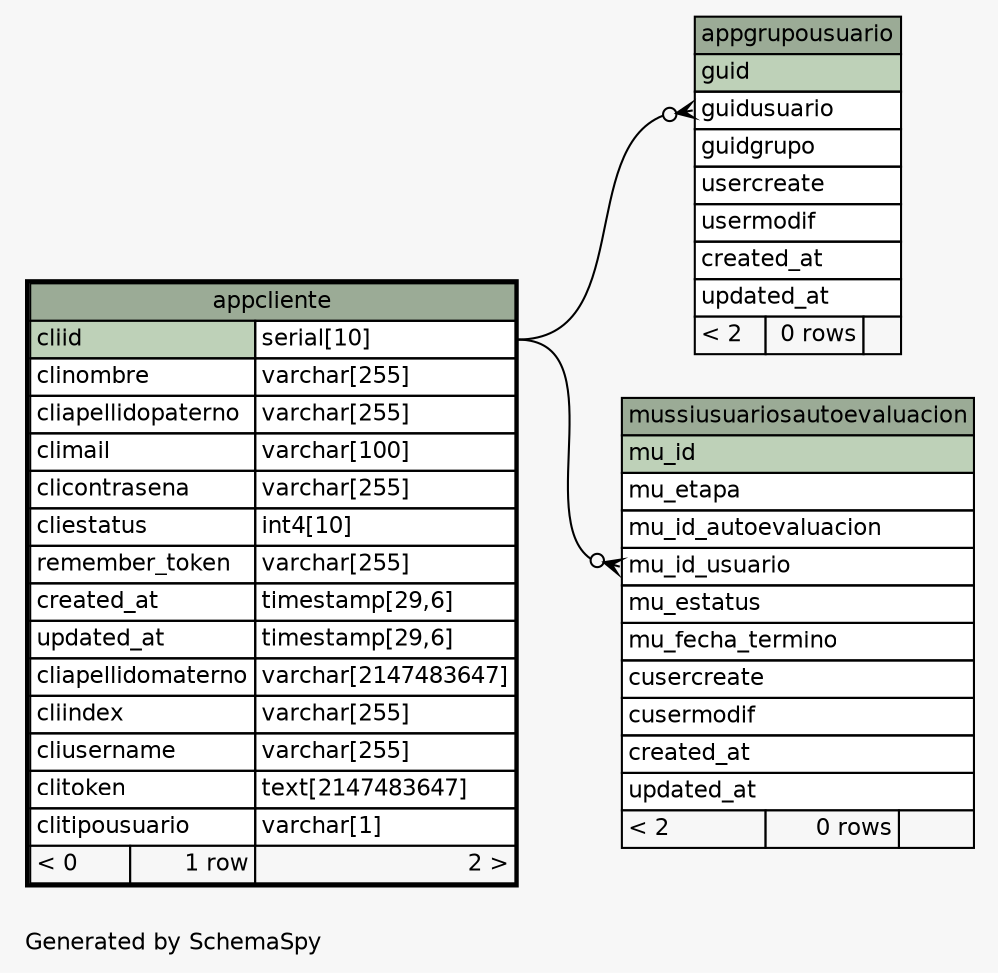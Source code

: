 // dot 2.38.0 on Mac OS X 10.11.1
// SchemaSpy rev 590
digraph "oneDegreeRelationshipsDiagram" {
  graph [
    rankdir="RL"
    bgcolor="#f7f7f7"
    label="\nGenerated by SchemaSpy"
    labeljust="l"
    nodesep="0.18"
    ranksep="0.46"
    fontname="Helvetica"
    fontsize="11"
  ];
  node [
    fontname="Helvetica"
    fontsize="11"
    shape="plaintext"
  ];
  edge [
    arrowsize="0.8"
  ];
  "appgrupousuario":"guidusuario":w -> "appcliente":"cliid.type":e [arrowhead=none dir=back arrowtail=crowodot];
  "mussiusuariosautoevaluacion":"mu_id_usuario":w -> "appcliente":"cliid.type":e [arrowhead=none dir=back arrowtail=crowodot];
  "appcliente" [
    label=<
    <TABLE BORDER="2" CELLBORDER="1" CELLSPACING="0" BGCOLOR="#ffffff">
      <TR><TD COLSPAN="3" BGCOLOR="#9bab96" ALIGN="CENTER">appcliente</TD></TR>
      <TR><TD PORT="cliid" COLSPAN="2" BGCOLOR="#bed1b8" ALIGN="LEFT">cliid</TD><TD PORT="cliid.type" ALIGN="LEFT">serial[10]</TD></TR>
      <TR><TD PORT="clinombre" COLSPAN="2" ALIGN="LEFT">clinombre</TD><TD PORT="clinombre.type" ALIGN="LEFT">varchar[255]</TD></TR>
      <TR><TD PORT="cliapellidopaterno" COLSPAN="2" ALIGN="LEFT">cliapellidopaterno</TD><TD PORT="cliapellidopaterno.type" ALIGN="LEFT">varchar[255]</TD></TR>
      <TR><TD PORT="climail" COLSPAN="2" ALIGN="LEFT">climail</TD><TD PORT="climail.type" ALIGN="LEFT">varchar[100]</TD></TR>
      <TR><TD PORT="clicontrasena" COLSPAN="2" ALIGN="LEFT">clicontrasena</TD><TD PORT="clicontrasena.type" ALIGN="LEFT">varchar[255]</TD></TR>
      <TR><TD PORT="cliestatus" COLSPAN="2" ALIGN="LEFT">cliestatus</TD><TD PORT="cliestatus.type" ALIGN="LEFT">int4[10]</TD></TR>
      <TR><TD PORT="remember_token" COLSPAN="2" ALIGN="LEFT">remember_token</TD><TD PORT="remember_token.type" ALIGN="LEFT">varchar[255]</TD></TR>
      <TR><TD PORT="created_at" COLSPAN="2" ALIGN="LEFT">created_at</TD><TD PORT="created_at.type" ALIGN="LEFT">timestamp[29,6]</TD></TR>
      <TR><TD PORT="updated_at" COLSPAN="2" ALIGN="LEFT">updated_at</TD><TD PORT="updated_at.type" ALIGN="LEFT">timestamp[29,6]</TD></TR>
      <TR><TD PORT="cliapellidomaterno" COLSPAN="2" ALIGN="LEFT">cliapellidomaterno</TD><TD PORT="cliapellidomaterno.type" ALIGN="LEFT">varchar[2147483647]</TD></TR>
      <TR><TD PORT="cliindex" COLSPAN="2" ALIGN="LEFT">cliindex</TD><TD PORT="cliindex.type" ALIGN="LEFT">varchar[255]</TD></TR>
      <TR><TD PORT="cliusername" COLSPAN="2" ALIGN="LEFT">cliusername</TD><TD PORT="cliusername.type" ALIGN="LEFT">varchar[255]</TD></TR>
      <TR><TD PORT="clitoken" COLSPAN="2" ALIGN="LEFT">clitoken</TD><TD PORT="clitoken.type" ALIGN="LEFT">text[2147483647]</TD></TR>
      <TR><TD PORT="clitipousuario" COLSPAN="2" ALIGN="LEFT">clitipousuario</TD><TD PORT="clitipousuario.type" ALIGN="LEFT">varchar[1]</TD></TR>
      <TR><TD ALIGN="LEFT" BGCOLOR="#f7f7f7">&lt; 0</TD><TD ALIGN="RIGHT" BGCOLOR="#f7f7f7">1 row</TD><TD ALIGN="RIGHT" BGCOLOR="#f7f7f7">2 &gt;</TD></TR>
    </TABLE>>
    URL="appcliente.html"
    tooltip="appcliente"
  ];
  "appgrupousuario" [
    label=<
    <TABLE BORDER="0" CELLBORDER="1" CELLSPACING="0" BGCOLOR="#ffffff">
      <TR><TD COLSPAN="3" BGCOLOR="#9bab96" ALIGN="CENTER">appgrupousuario</TD></TR>
      <TR><TD PORT="guid" COLSPAN="3" BGCOLOR="#bed1b8" ALIGN="LEFT">guid</TD></TR>
      <TR><TD PORT="guidusuario" COLSPAN="3" ALIGN="LEFT">guidusuario</TD></TR>
      <TR><TD PORT="guidgrupo" COLSPAN="3" ALIGN="LEFT">guidgrupo</TD></TR>
      <TR><TD PORT="usercreate" COLSPAN="3" ALIGN="LEFT">usercreate</TD></TR>
      <TR><TD PORT="usermodif" COLSPAN="3" ALIGN="LEFT">usermodif</TD></TR>
      <TR><TD PORT="created_at" COLSPAN="3" ALIGN="LEFT">created_at</TD></TR>
      <TR><TD PORT="updated_at" COLSPAN="3" ALIGN="LEFT">updated_at</TD></TR>
      <TR><TD ALIGN="LEFT" BGCOLOR="#f7f7f7">&lt; 2</TD><TD ALIGN="RIGHT" BGCOLOR="#f7f7f7">0 rows</TD><TD ALIGN="RIGHT" BGCOLOR="#f7f7f7">  </TD></TR>
    </TABLE>>
    URL="appgrupousuario.html"
    tooltip="appgrupousuario"
  ];
  "mussiusuariosautoevaluacion" [
    label=<
    <TABLE BORDER="0" CELLBORDER="1" CELLSPACING="0" BGCOLOR="#ffffff">
      <TR><TD COLSPAN="3" BGCOLOR="#9bab96" ALIGN="CENTER">mussiusuariosautoevaluacion</TD></TR>
      <TR><TD PORT="mu_id" COLSPAN="3" BGCOLOR="#bed1b8" ALIGN="LEFT">mu_id</TD></TR>
      <TR><TD PORT="mu_etapa" COLSPAN="3" ALIGN="LEFT">mu_etapa</TD></TR>
      <TR><TD PORT="mu_id_autoevaluacion" COLSPAN="3" ALIGN="LEFT">mu_id_autoevaluacion</TD></TR>
      <TR><TD PORT="mu_id_usuario" COLSPAN="3" ALIGN="LEFT">mu_id_usuario</TD></TR>
      <TR><TD PORT="mu_estatus" COLSPAN="3" ALIGN="LEFT">mu_estatus</TD></TR>
      <TR><TD PORT="mu_fecha_termino" COLSPAN="3" ALIGN="LEFT">mu_fecha_termino</TD></TR>
      <TR><TD PORT="cusercreate" COLSPAN="3" ALIGN="LEFT">cusercreate</TD></TR>
      <TR><TD PORT="cusermodif" COLSPAN="3" ALIGN="LEFT">cusermodif</TD></TR>
      <TR><TD PORT="created_at" COLSPAN="3" ALIGN="LEFT">created_at</TD></TR>
      <TR><TD PORT="updated_at" COLSPAN="3" ALIGN="LEFT">updated_at</TD></TR>
      <TR><TD ALIGN="LEFT" BGCOLOR="#f7f7f7">&lt; 2</TD><TD ALIGN="RIGHT" BGCOLOR="#f7f7f7">0 rows</TD><TD ALIGN="RIGHT" BGCOLOR="#f7f7f7">  </TD></TR>
    </TABLE>>
    URL="mussiusuariosautoevaluacion.html"
    tooltip="mussiusuariosautoevaluacion"
  ];
}
